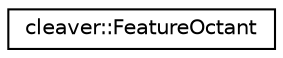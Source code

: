 digraph "Graphical Class Hierarchy"
{
  edge [fontname="Helvetica",fontsize="10",labelfontname="Helvetica",labelfontsize="10"];
  node [fontname="Helvetica",fontsize="10",shape=record];
  rankdir="LR";
  Node1 [label="cleaver::FeatureOctant",height=0.2,width=0.4,color="black", fillcolor="white", style="filled",URL="$classcleaver_1_1_feature_octant.html"];
}
